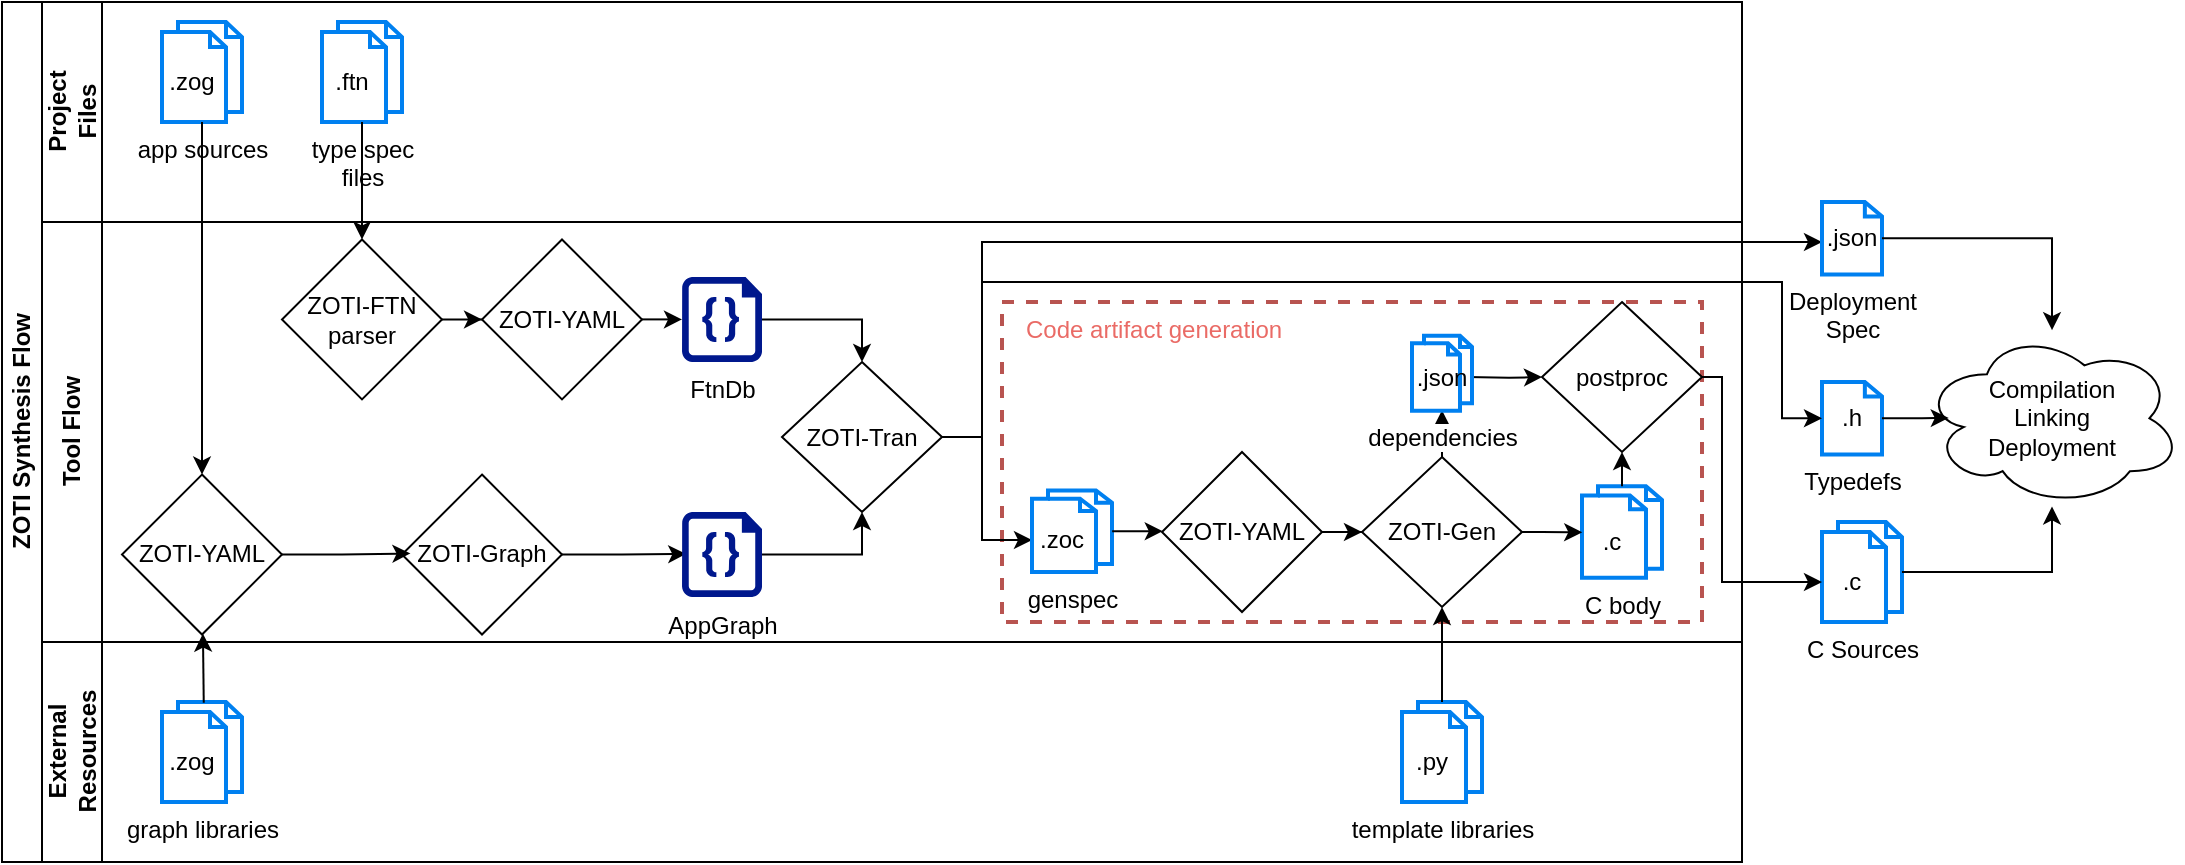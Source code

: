 <mxfile version="21.1.2" type="device" pages="2">
  <diagram id="prtHgNgQTEPvFCAcTncT" name="Page-1">
    <mxGraphModel dx="793" dy="1087" grid="1" gridSize="10" guides="1" tooltips="1" connect="1" arrows="1" fold="1" page="1" pageScale="1" pageWidth="827" pageHeight="1169" math="0" shadow="0">
      <root>
        <mxCell id="0" />
        <mxCell id="1" parent="0" />
        <mxCell id="dNxyNK7c78bLwvsdeMH5-19" value="ZOTI Synthesis Flow" style="swimlane;html=1;childLayout=stackLayout;resizeParent=1;resizeParentMax=0;horizontal=0;startSize=20;horizontalStack=0;" parent="1" vertex="1">
          <mxGeometry x="10" y="10" width="870" height="430" as="geometry" />
        </mxCell>
        <mxCell id="dNxyNK7c78bLwvsdeMH5-20" value="Project&lt;br&gt;Files" style="swimlane;html=1;startSize=30;horizontal=0;" parent="dNxyNK7c78bLwvsdeMH5-19" vertex="1">
          <mxGeometry x="20" width="850" height="110" as="geometry">
            <mxRectangle x="20" width="430" height="30" as="alternateBounds" />
          </mxGeometry>
        </mxCell>
        <mxCell id="8JhQtjsmq_hKnZak356e-7" value="" style="group" parent="dNxyNK7c78bLwvsdeMH5-20" vertex="1" connectable="0">
          <mxGeometry x="60" y="10" width="40" height="50" as="geometry" />
        </mxCell>
        <mxCell id="8JhQtjsmq_hKnZak356e-10" value="" style="group" parent="8JhQtjsmq_hKnZak356e-7" vertex="1" connectable="0">
          <mxGeometry width="40" height="50" as="geometry" />
        </mxCell>
        <mxCell id="8JhQtjsmq_hKnZak356e-5" value="app sources" style="html=1;verticalLabelPosition=bottom;align=center;labelBackgroundColor=#ffffff;verticalAlign=top;strokeWidth=2;strokeColor=#0080F0;shadow=0;dashed=0;shape=mxgraph.ios7.icons.documents;" parent="8JhQtjsmq_hKnZak356e-10" vertex="1">
          <mxGeometry width="40" height="50" as="geometry" />
        </mxCell>
        <mxCell id="8JhQtjsmq_hKnZak356e-6" value=".zog" style="text;html=1;strokeColor=none;fillColor=none;align=center;verticalAlign=middle;whiteSpace=wrap;rounded=0;" parent="8JhQtjsmq_hKnZak356e-10" vertex="1">
          <mxGeometry y="15" width="30" height="30" as="geometry" />
        </mxCell>
        <mxCell id="8JhQtjsmq_hKnZak356e-28" value="" style="group" parent="dNxyNK7c78bLwvsdeMH5-20" vertex="1" connectable="0">
          <mxGeometry x="140" y="10" width="40" height="50" as="geometry" />
        </mxCell>
        <mxCell id="8JhQtjsmq_hKnZak356e-29" value="" style="group" parent="8JhQtjsmq_hKnZak356e-28" vertex="1" connectable="0">
          <mxGeometry width="40" height="50" as="geometry" />
        </mxCell>
        <mxCell id="8JhQtjsmq_hKnZak356e-30" value="type spec&lt;br&gt;files" style="html=1;verticalLabelPosition=bottom;align=center;labelBackgroundColor=#ffffff;verticalAlign=top;strokeWidth=2;strokeColor=#0080F0;shadow=0;dashed=0;shape=mxgraph.ios7.icons.documents;" parent="8JhQtjsmq_hKnZak356e-29" vertex="1">
          <mxGeometry width="40" height="50" as="geometry" />
        </mxCell>
        <mxCell id="8JhQtjsmq_hKnZak356e-31" value=".ftn" style="text;html=1;strokeColor=none;fillColor=none;align=center;verticalAlign=middle;whiteSpace=wrap;rounded=0;" parent="8JhQtjsmq_hKnZak356e-29" vertex="1">
          <mxGeometry y="15" width="30" height="30" as="geometry" />
        </mxCell>
        <mxCell id="dNxyNK7c78bLwvsdeMH5-21" value="Tool Flow" style="swimlane;html=1;startSize=30;horizontal=0;" parent="dNxyNK7c78bLwvsdeMH5-19" vertex="1">
          <mxGeometry x="20" y="110" width="850" height="210" as="geometry" />
        </mxCell>
        <mxCell id="8JhQtjsmq_hKnZak356e-114" value="" style="rounded=0;whiteSpace=wrap;html=1;fillColor=none;strokeColor=#b85450;dashed=1;strokeWidth=2;" parent="dNxyNK7c78bLwvsdeMH5-21" vertex="1">
          <mxGeometry x="480" y="40" width="350" height="160" as="geometry" />
        </mxCell>
        <mxCell id="8JhQtjsmq_hKnZak356e-22" value="" style="edgeStyle=orthogonalEdgeStyle;rounded=0;orthogonalLoop=1;jettySize=auto;html=1;entryX=0.053;entryY=0.493;entryDx=0;entryDy=0;entryPerimeter=0;" parent="dNxyNK7c78bLwvsdeMH5-21" source="ebs-tWVnCiQXyDpTx4YO-1" target="8JhQtjsmq_hKnZak356e-23" edge="1">
          <mxGeometry relative="1" as="geometry">
            <mxPoint x="190" y="60" as="targetPoint" />
          </mxGeometry>
        </mxCell>
        <mxCell id="8JhQtjsmq_hKnZak356e-18" value="ZOTI-YAML" style="rhombus;whiteSpace=wrap;html=1;" parent="dNxyNK7c78bLwvsdeMH5-21" vertex="1">
          <mxGeometry x="40" y="126.28" width="80" height="80" as="geometry" />
        </mxCell>
        <mxCell id="8JhQtjsmq_hKnZak356e-47" style="edgeStyle=orthogonalEdgeStyle;rounded=0;orthogonalLoop=1;jettySize=auto;html=1;exitX=1;exitY=0.5;exitDx=0;exitDy=0;exitPerimeter=0;entryX=0.5;entryY=1;entryDx=0;entryDy=0;" parent="dNxyNK7c78bLwvsdeMH5-21" source="8JhQtjsmq_hKnZak356e-23" target="8JhQtjsmq_hKnZak356e-44" edge="1">
          <mxGeometry relative="1" as="geometry" />
        </mxCell>
        <mxCell id="8JhQtjsmq_hKnZak356e-23" value="AppGraph" style="sketch=0;aspect=fixed;pointerEvents=1;shadow=0;dashed=0;html=1;strokeColor=none;labelPosition=center;verticalLabelPosition=bottom;verticalAlign=top;align=center;fillColor=#00188D;shape=mxgraph.azure.code_file" parent="dNxyNK7c78bLwvsdeMH5-21" vertex="1">
          <mxGeometry x="320" y="145.0" width="40" height="42.55" as="geometry" />
        </mxCell>
        <mxCell id="8JhQtjsmq_hKnZak356e-35" value="" style="edgeStyle=orthogonalEdgeStyle;rounded=0;orthogonalLoop=1;jettySize=auto;html=1;" parent="dNxyNK7c78bLwvsdeMH5-21" source="8JhQtjsmq_hKnZak356e-32" target="8JhQtjsmq_hKnZak356e-34" edge="1">
          <mxGeometry relative="1" as="geometry" />
        </mxCell>
        <mxCell id="8JhQtjsmq_hKnZak356e-32" value="ZOTI-FTN&lt;br&gt;parser" style="rhombus;whiteSpace=wrap;html=1;" parent="dNxyNK7c78bLwvsdeMH5-21" vertex="1">
          <mxGeometry x="120" y="8.73" width="80" height="80" as="geometry" />
        </mxCell>
        <mxCell id="8JhQtjsmq_hKnZak356e-42" value="" style="edgeStyle=orthogonalEdgeStyle;rounded=0;orthogonalLoop=1;jettySize=auto;html=1;" parent="dNxyNK7c78bLwvsdeMH5-21" source="8JhQtjsmq_hKnZak356e-34" target="8JhQtjsmq_hKnZak356e-36" edge="1">
          <mxGeometry relative="1" as="geometry" />
        </mxCell>
        <mxCell id="8JhQtjsmq_hKnZak356e-34" value="ZOTI-YAML" style="rhombus;whiteSpace=wrap;html=1;" parent="dNxyNK7c78bLwvsdeMH5-21" vertex="1">
          <mxGeometry x="220" y="8.73" width="80" height="80" as="geometry" />
        </mxCell>
        <mxCell id="8JhQtjsmq_hKnZak356e-45" value="" style="edgeStyle=orthogonalEdgeStyle;rounded=0;orthogonalLoop=1;jettySize=auto;html=1;entryX=0.5;entryY=0;entryDx=0;entryDy=0;" parent="dNxyNK7c78bLwvsdeMH5-21" source="8JhQtjsmq_hKnZak356e-36" target="8JhQtjsmq_hKnZak356e-44" edge="1">
          <mxGeometry relative="1" as="geometry" />
        </mxCell>
        <mxCell id="8JhQtjsmq_hKnZak356e-36" value="FtnDb" style="sketch=0;aspect=fixed;pointerEvents=1;shadow=0;dashed=0;html=1;strokeColor=none;labelPosition=center;verticalLabelPosition=bottom;verticalAlign=top;align=center;fillColor=#00188D;shape=mxgraph.azure.code_file" parent="dNxyNK7c78bLwvsdeMH5-21" vertex="1">
          <mxGeometry x="320" y="27.45" width="40" height="42.55" as="geometry" />
        </mxCell>
        <mxCell id="8JhQtjsmq_hKnZak356e-86" style="edgeStyle=orthogonalEdgeStyle;rounded=0;orthogonalLoop=1;jettySize=auto;html=1;exitX=1;exitY=0.5;exitDx=0;exitDy=0;entryX=0;entryY=0.5;entryDx=0;entryDy=0;" parent="dNxyNK7c78bLwvsdeMH5-21" source="8JhQtjsmq_hKnZak356e-44" target="8JhQtjsmq_hKnZak356e-83" edge="1">
          <mxGeometry relative="1" as="geometry">
            <Array as="points">
              <mxPoint x="470" y="107" />
              <mxPoint x="470" y="159" />
              <mxPoint x="495" y="159" />
            </Array>
          </mxGeometry>
        </mxCell>
        <mxCell id="8JhQtjsmq_hKnZak356e-44" value="ZOTI-Tran" style="rhombus;whiteSpace=wrap;html=1;verticalAlign=middle;sketch=0;shadow=0;dashed=0;align=center;" parent="dNxyNK7c78bLwvsdeMH5-21" vertex="1">
          <mxGeometry x="370" y="70" width="80" height="75" as="geometry" />
        </mxCell>
        <mxCell id="ebs-tWVnCiQXyDpTx4YO-4" style="edgeStyle=orthogonalEdgeStyle;rounded=0;orthogonalLoop=1;jettySize=auto;html=1;exitX=0.5;exitY=0;exitDx=0;exitDy=0;" parent="dNxyNK7c78bLwvsdeMH5-21" source="8JhQtjsmq_hKnZak356e-65" edge="1">
          <mxGeometry relative="1" as="geometry">
            <mxPoint x="700" y="94.07" as="targetPoint" />
          </mxGeometry>
        </mxCell>
        <mxCell id="8JhQtjsmq_hKnZak356e-65" value="ZOTI-Gen" style="rhombus;whiteSpace=wrap;html=1;verticalAlign=middle;sketch=0;shadow=0;dashed=0;align=center;" parent="dNxyNK7c78bLwvsdeMH5-21" vertex="1">
          <mxGeometry x="660" y="117.5" width="80" height="75" as="geometry" />
        </mxCell>
        <mxCell id="8JhQtjsmq_hKnZak356e-80" value="" style="group" parent="dNxyNK7c78bLwvsdeMH5-21" vertex="1" connectable="0">
          <mxGeometry x="495" y="133.72" width="40" height="40.77" as="geometry" />
        </mxCell>
        <mxCell id="8JhQtjsmq_hKnZak356e-81" value="" style="group" parent="8JhQtjsmq_hKnZak356e-80" vertex="1" connectable="0">
          <mxGeometry y="0.536" width="40" height="40.77" as="geometry" />
        </mxCell>
        <mxCell id="8JhQtjsmq_hKnZak356e-82" value="genspec" style="html=1;verticalLabelPosition=bottom;align=center;labelBackgroundColor=#ffffff;verticalAlign=top;strokeWidth=2;strokeColor=#0080F0;shadow=0;dashed=0;shape=mxgraph.ios7.icons.documents;" parent="8JhQtjsmq_hKnZak356e-81" vertex="1">
          <mxGeometry width="40" height="40.77" as="geometry" />
        </mxCell>
        <mxCell id="8JhQtjsmq_hKnZak356e-83" value=".zoc" style="text;html=1;strokeColor=none;fillColor=none;align=center;verticalAlign=middle;whiteSpace=wrap;rounded=0;" parent="8JhQtjsmq_hKnZak356e-81" vertex="1">
          <mxGeometry y="12.231" width="30" height="24.462" as="geometry" />
        </mxCell>
        <mxCell id="8JhQtjsmq_hKnZak356e-87" value="" style="edgeStyle=orthogonalEdgeStyle;rounded=0;orthogonalLoop=1;jettySize=auto;html=1;exitX=1.002;exitY=0.5;exitDx=0;exitDy=0;exitPerimeter=0;" parent="dNxyNK7c78bLwvsdeMH5-21" source="8JhQtjsmq_hKnZak356e-82" target="8JhQtjsmq_hKnZak356e-115" edge="1">
          <mxGeometry relative="1" as="geometry">
            <Array as="points">
              <mxPoint x="540" y="155" />
              <mxPoint x="540" y="155" />
            </Array>
          </mxGeometry>
        </mxCell>
        <mxCell id="8JhQtjsmq_hKnZak356e-78" value="postproc" style="rhombus;whiteSpace=wrap;html=1;verticalAlign=middle;sketch=0;shadow=0;dashed=0;align=center;" parent="dNxyNK7c78bLwvsdeMH5-21" vertex="1">
          <mxGeometry x="750" y="40.0" width="80" height="75" as="geometry" />
        </mxCell>
        <mxCell id="8JhQtjsmq_hKnZak356e-79" value="" style="edgeStyle=orthogonalEdgeStyle;rounded=0;orthogonalLoop=1;jettySize=auto;html=1;" parent="dNxyNK7c78bLwvsdeMH5-21" target="8JhQtjsmq_hKnZak356e-78" edge="1">
          <mxGeometry relative="1" as="geometry">
            <mxPoint x="712.5" y="77.44" as="sourcePoint" />
          </mxGeometry>
        </mxCell>
        <mxCell id="8JhQtjsmq_hKnZak356e-116" value="" style="edgeStyle=orthogonalEdgeStyle;rounded=0;orthogonalLoop=1;jettySize=auto;html=1;" parent="dNxyNK7c78bLwvsdeMH5-21" source="8JhQtjsmq_hKnZak356e-115" target="8JhQtjsmq_hKnZak356e-65" edge="1">
          <mxGeometry relative="1" as="geometry" />
        </mxCell>
        <mxCell id="8JhQtjsmq_hKnZak356e-115" value="ZOTI-YAML" style="rhombus;whiteSpace=wrap;html=1;" parent="dNxyNK7c78bLwvsdeMH5-21" vertex="1">
          <mxGeometry x="560" y="115.0" width="80" height="80" as="geometry" />
        </mxCell>
        <mxCell id="8JhQtjsmq_hKnZak356e-131" value="Code artifact generation" style="text;html=1;strokeColor=none;fillColor=none;align=left;verticalAlign=middle;whiteSpace=wrap;rounded=0;fontColor=#EA6B66;" parent="dNxyNK7c78bLwvsdeMH5-21" vertex="1">
          <mxGeometry x="490" y="46.23" width="195" height="16.27" as="geometry" />
        </mxCell>
        <mxCell id="ebs-tWVnCiQXyDpTx4YO-1" value="ZOTI-Graph" style="rhombus;whiteSpace=wrap;html=1;" parent="dNxyNK7c78bLwvsdeMH5-21" vertex="1">
          <mxGeometry x="180" y="126.28" width="80" height="80" as="geometry" />
        </mxCell>
        <mxCell id="ebs-tWVnCiQXyDpTx4YO-2" value="" style="edgeStyle=orthogonalEdgeStyle;rounded=0;orthogonalLoop=1;jettySize=auto;html=1;entryX=0.053;entryY=0.493;entryDx=0;entryDy=0;entryPerimeter=0;" parent="dNxyNK7c78bLwvsdeMH5-21" source="8JhQtjsmq_hKnZak356e-18" target="ebs-tWVnCiQXyDpTx4YO-1" edge="1">
          <mxGeometry relative="1" as="geometry">
            <mxPoint x="150" y="286" as="sourcePoint" />
            <mxPoint x="352" y="286" as="targetPoint" />
          </mxGeometry>
        </mxCell>
        <mxCell id="ebs-tWVnCiQXyDpTx4YO-5" value="dependencies" style="html=1;verticalLabelPosition=bottom;align=center;labelBackgroundColor=#ffffff;verticalAlign=top;strokeWidth=2;strokeColor=#0080F0;shadow=0;dashed=0;shape=mxgraph.ios7.icons.documents;" parent="dNxyNK7c78bLwvsdeMH5-21" vertex="1">
          <mxGeometry x="685" y="56.87" width="30" height="37.5" as="geometry" />
        </mxCell>
        <mxCell id="8JhQtjsmq_hKnZak356e-101" value=".json" style="text;html=1;strokeColor=none;fillColor=none;align=center;verticalAlign=middle;whiteSpace=wrap;rounded=0;" parent="dNxyNK7c78bLwvsdeMH5-21" vertex="1">
          <mxGeometry x="685" y="62.5" width="30" height="30" as="geometry" />
        </mxCell>
        <mxCell id="dNxyNK7c78bLwvsdeMH5-22" value="External&lt;br&gt;Resources" style="swimlane;html=1;startSize=30;horizontal=0;" parent="dNxyNK7c78bLwvsdeMH5-19" vertex="1">
          <mxGeometry x="20" y="320" width="850" height="110" as="geometry" />
        </mxCell>
        <mxCell id="8JhQtjsmq_hKnZak356e-14" value="" style="group" parent="dNxyNK7c78bLwvsdeMH5-22" vertex="1" connectable="0">
          <mxGeometry x="60" y="50" width="40" height="50" as="geometry" />
        </mxCell>
        <mxCell id="8JhQtjsmq_hKnZak356e-43" value="" style="group" parent="8JhQtjsmq_hKnZak356e-14" vertex="1" connectable="0">
          <mxGeometry y="-20" width="40" height="50" as="geometry" />
        </mxCell>
        <mxCell id="8JhQtjsmq_hKnZak356e-15" value="graph libraries" style="html=1;verticalLabelPosition=bottom;align=center;labelBackgroundColor=#ffffff;verticalAlign=top;strokeWidth=2;strokeColor=#0080F0;shadow=0;dashed=0;shape=mxgraph.ios7.icons.documents;" parent="8JhQtjsmq_hKnZak356e-43" vertex="1">
          <mxGeometry width="40" height="50" as="geometry" />
        </mxCell>
        <mxCell id="8JhQtjsmq_hKnZak356e-16" value=".zog" style="text;html=1;strokeColor=none;fillColor=none;align=center;verticalAlign=middle;whiteSpace=wrap;rounded=0;" parent="8JhQtjsmq_hKnZak356e-43" vertex="1">
          <mxGeometry y="15" width="30" height="30" as="geometry" />
        </mxCell>
        <mxCell id="8JhQtjsmq_hKnZak356e-71" value="" style="group" parent="dNxyNK7c78bLwvsdeMH5-22" vertex="1" connectable="0">
          <mxGeometry x="680" y="30" width="40" height="50" as="geometry" />
        </mxCell>
        <mxCell id="8JhQtjsmq_hKnZak356e-72" value="" style="group" parent="8JhQtjsmq_hKnZak356e-71" vertex="1" connectable="0">
          <mxGeometry width="40" height="50" as="geometry" />
        </mxCell>
        <mxCell id="8JhQtjsmq_hKnZak356e-73" value="template libraries" style="html=1;verticalLabelPosition=bottom;align=center;labelBackgroundColor=#ffffff;verticalAlign=top;strokeWidth=2;strokeColor=#0080F0;shadow=0;dashed=0;shape=mxgraph.ios7.icons.documents;" parent="8JhQtjsmq_hKnZak356e-72" vertex="1">
          <mxGeometry width="40" height="50" as="geometry" />
        </mxCell>
        <mxCell id="8JhQtjsmq_hKnZak356e-74" value=".py" style="text;html=1;strokeColor=none;fillColor=none;align=center;verticalAlign=middle;whiteSpace=wrap;rounded=0;" parent="8JhQtjsmq_hKnZak356e-72" vertex="1">
          <mxGeometry y="15" width="30" height="30" as="geometry" />
        </mxCell>
        <mxCell id="8JhQtjsmq_hKnZak356e-19" value="" style="endArrow=classic;html=1;rounded=0;exitX=0.522;exitY=0.007;exitDx=0;exitDy=0;exitPerimeter=0;" parent="dNxyNK7c78bLwvsdeMH5-19" source="8JhQtjsmq_hKnZak356e-15" target="8JhQtjsmq_hKnZak356e-18" edge="1">
          <mxGeometry width="50" height="50" relative="1" as="geometry">
            <mxPoint x="80" y="240" as="sourcePoint" />
            <mxPoint x="130" y="190" as="targetPoint" />
          </mxGeometry>
        </mxCell>
        <mxCell id="8JhQtjsmq_hKnZak356e-20" value="" style="edgeStyle=orthogonalEdgeStyle;rounded=0;orthogonalLoop=1;jettySize=auto;html=1;" parent="dNxyNK7c78bLwvsdeMH5-19" source="8JhQtjsmq_hKnZak356e-5" target="8JhQtjsmq_hKnZak356e-18" edge="1">
          <mxGeometry relative="1" as="geometry" />
        </mxCell>
        <mxCell id="8JhQtjsmq_hKnZak356e-33" value="" style="edgeStyle=orthogonalEdgeStyle;rounded=0;orthogonalLoop=1;jettySize=auto;html=1;" parent="dNxyNK7c78bLwvsdeMH5-19" source="8JhQtjsmq_hKnZak356e-30" target="8JhQtjsmq_hKnZak356e-32" edge="1">
          <mxGeometry relative="1" as="geometry" />
        </mxCell>
        <mxCell id="8JhQtjsmq_hKnZak356e-75" value="" style="edgeStyle=orthogonalEdgeStyle;rounded=0;orthogonalLoop=1;jettySize=auto;html=1;" parent="dNxyNK7c78bLwvsdeMH5-19" source="8JhQtjsmq_hKnZak356e-73" target="8JhQtjsmq_hKnZak356e-65" edge="1">
          <mxGeometry relative="1" as="geometry" />
        </mxCell>
        <mxCell id="8JhQtjsmq_hKnZak356e-62" style="edgeStyle=orthogonalEdgeStyle;rounded=0;orthogonalLoop=1;jettySize=auto;html=1;exitX=1;exitY=0.5;exitDx=0;exitDy=0;" parent="1" source="8JhQtjsmq_hKnZak356e-44" target="8JhQtjsmq_hKnZak356e-100" edge="1">
          <mxGeometry relative="1" as="geometry">
            <Array as="points">
              <mxPoint x="500" y="228" />
              <mxPoint x="500" y="130" />
            </Array>
          </mxGeometry>
        </mxCell>
        <mxCell id="8JhQtjsmq_hKnZak356e-93" value="" style="group" parent="1" vertex="1" connectable="0">
          <mxGeometry x="800" y="248.72" width="40" height="45.77" as="geometry" />
        </mxCell>
        <mxCell id="8JhQtjsmq_hKnZak356e-94" value="" style="group" parent="8JhQtjsmq_hKnZak356e-93" vertex="1" connectable="0">
          <mxGeometry y="3.4" width="40" height="45.77" as="geometry" />
        </mxCell>
        <mxCell id="8JhQtjsmq_hKnZak356e-95" value="C body" style="html=1;verticalLabelPosition=bottom;align=center;labelBackgroundColor=#ffffff;verticalAlign=top;strokeWidth=2;strokeColor=#0080F0;shadow=0;dashed=0;shape=mxgraph.ios7.icons.documents;" parent="8JhQtjsmq_hKnZak356e-94" vertex="1">
          <mxGeometry width="40" height="45.77" as="geometry" />
        </mxCell>
        <mxCell id="8JhQtjsmq_hKnZak356e-96" value=".c" style="text;html=1;strokeColor=none;fillColor=none;align=center;verticalAlign=middle;whiteSpace=wrap;rounded=0;" parent="8JhQtjsmq_hKnZak356e-94" vertex="1">
          <mxGeometry y="13.731" width="30" height="27.462" as="geometry" />
        </mxCell>
        <mxCell id="8JhQtjsmq_hKnZak356e-98" value="" style="edgeStyle=orthogonalEdgeStyle;rounded=0;orthogonalLoop=1;jettySize=auto;html=1;entryX=0.5;entryY=1;entryDx=0;entryDy=0;" parent="1" source="8JhQtjsmq_hKnZak356e-95" target="8JhQtjsmq_hKnZak356e-78" edge="1">
          <mxGeometry relative="1" as="geometry">
            <Array as="points">
              <mxPoint x="820" y="250" />
              <mxPoint x="820" y="250" />
            </Array>
          </mxGeometry>
        </mxCell>
        <mxCell id="8JhQtjsmq_hKnZak356e-103" value="" style="group" parent="1" vertex="1" connectable="0">
          <mxGeometry x="920" y="200" width="30" height="36.28" as="geometry" />
        </mxCell>
        <mxCell id="8JhQtjsmq_hKnZak356e-99" value="Typedefs" style="html=1;verticalLabelPosition=bottom;align=center;labelBackgroundColor=#ffffff;verticalAlign=top;strokeWidth=2;strokeColor=#0080F0;shadow=0;dashed=0;shape=mxgraph.ios7.icons.document;" parent="8JhQtjsmq_hKnZak356e-103" vertex="1">
          <mxGeometry width="30" height="36.28" as="geometry" />
        </mxCell>
        <mxCell id="8JhQtjsmq_hKnZak356e-102" value=".h" style="text;html=1;strokeColor=none;fillColor=none;align=center;verticalAlign=middle;whiteSpace=wrap;rounded=0;" parent="8JhQtjsmq_hKnZak356e-103" vertex="1">
          <mxGeometry y="3.14" width="30" height="30.0" as="geometry" />
        </mxCell>
        <mxCell id="8JhQtjsmq_hKnZak356e-108" value="" style="group;fontStyle=1" parent="1" vertex="1" connectable="0">
          <mxGeometry x="920" y="270" width="40" height="50" as="geometry" />
        </mxCell>
        <mxCell id="8JhQtjsmq_hKnZak356e-109" value="" style="group" parent="8JhQtjsmq_hKnZak356e-108" vertex="1" connectable="0">
          <mxGeometry width="40" height="50" as="geometry" />
        </mxCell>
        <mxCell id="8JhQtjsmq_hKnZak356e-110" value="C Sources" style="html=1;verticalLabelPosition=bottom;align=center;labelBackgroundColor=#ffffff;verticalAlign=top;strokeWidth=2;strokeColor=#0080F0;shadow=0;dashed=0;shape=mxgraph.ios7.icons.documents;" parent="8JhQtjsmq_hKnZak356e-109" vertex="1">
          <mxGeometry width="40" height="50" as="geometry" />
        </mxCell>
        <mxCell id="8JhQtjsmq_hKnZak356e-111" value=".c" style="text;html=1;strokeColor=none;fillColor=none;align=center;verticalAlign=middle;whiteSpace=wrap;rounded=0;" parent="8JhQtjsmq_hKnZak356e-109" vertex="1">
          <mxGeometry y="15" width="30" height="30" as="geometry" />
        </mxCell>
        <mxCell id="8JhQtjsmq_hKnZak356e-112" style="edgeStyle=orthogonalEdgeStyle;rounded=0;orthogonalLoop=1;jettySize=auto;html=1;exitX=1;exitY=0.5;exitDx=0;exitDy=0;" parent="1" source="8JhQtjsmq_hKnZak356e-78" target="8JhQtjsmq_hKnZak356e-110" edge="1">
          <mxGeometry relative="1" as="geometry">
            <Array as="points">
              <mxPoint x="870" y="198" />
              <mxPoint x="870" y="300" />
            </Array>
          </mxGeometry>
        </mxCell>
        <mxCell id="8JhQtjsmq_hKnZak356e-113" style="edgeStyle=orthogonalEdgeStyle;rounded=0;orthogonalLoop=1;jettySize=auto;html=1;exitX=1;exitY=0.5;exitDx=0;exitDy=0;entryX=0;entryY=0.5;entryDx=0;entryDy=0;" parent="1" source="8JhQtjsmq_hKnZak356e-44" target="8JhQtjsmq_hKnZak356e-102" edge="1">
          <mxGeometry relative="1" as="geometry">
            <Array as="points">
              <mxPoint x="500" y="228" />
              <mxPoint x="500" y="150" />
              <mxPoint x="900" y="150" />
              <mxPoint x="900" y="218" />
            </Array>
          </mxGeometry>
        </mxCell>
        <mxCell id="8JhQtjsmq_hKnZak356e-118" value="" style="edgeStyle=orthogonalEdgeStyle;rounded=0;orthogonalLoop=1;jettySize=auto;html=1;entryX=0.004;entryY=0.338;entryDx=0;entryDy=0;entryPerimeter=0;" parent="1" source="8JhQtjsmq_hKnZak356e-65" target="8JhQtjsmq_hKnZak356e-96" edge="1">
          <mxGeometry relative="1" as="geometry">
            <Array as="points">
              <mxPoint x="780" y="275" />
              <mxPoint x="780" y="275" />
            </Array>
          </mxGeometry>
        </mxCell>
        <mxCell id="8JhQtjsmq_hKnZak356e-121" value="" style="group" parent="1" vertex="1" connectable="0">
          <mxGeometry x="920" y="110" width="30" height="36.28" as="geometry" />
        </mxCell>
        <mxCell id="8JhQtjsmq_hKnZak356e-59" value="Deployment&lt;br&gt;Spec" style="html=1;verticalLabelPosition=bottom;align=center;labelBackgroundColor=#ffffff;verticalAlign=top;strokeWidth=2;strokeColor=#0080F0;shadow=0;dashed=0;shape=mxgraph.ios7.icons.document;" parent="8JhQtjsmq_hKnZak356e-121" vertex="1">
          <mxGeometry width="30" height="36.28" as="geometry" />
        </mxCell>
        <mxCell id="8JhQtjsmq_hKnZak356e-100" value=".json" style="text;html=1;strokeColor=none;fillColor=none;align=center;verticalAlign=middle;whiteSpace=wrap;rounded=0;" parent="8JhQtjsmq_hKnZak356e-121" vertex="1">
          <mxGeometry y="3.14" width="30" height="30" as="geometry" />
        </mxCell>
        <mxCell id="8JhQtjsmq_hKnZak356e-125" value="Compilation&lt;br&gt;Linking&lt;br&gt;Deployment" style="ellipse;shape=cloud;whiteSpace=wrap;html=1;" parent="1" vertex="1">
          <mxGeometry x="970" y="174.07" width="130" height="88.14" as="geometry" />
        </mxCell>
        <mxCell id="8JhQtjsmq_hKnZak356e-126" value="" style="edgeStyle=orthogonalEdgeStyle;rounded=0;orthogonalLoop=1;jettySize=auto;html=1;" parent="1" source="8JhQtjsmq_hKnZak356e-100" target="8JhQtjsmq_hKnZak356e-125" edge="1">
          <mxGeometry relative="1" as="geometry" />
        </mxCell>
        <mxCell id="8JhQtjsmq_hKnZak356e-127" value="" style="edgeStyle=orthogonalEdgeStyle;rounded=0;orthogonalLoop=1;jettySize=auto;html=1;entryX=0.103;entryY=0.498;entryDx=0;entryDy=0;entryPerimeter=0;" parent="1" source="8JhQtjsmq_hKnZak356e-102" target="8JhQtjsmq_hKnZak356e-125" edge="1">
          <mxGeometry relative="1" as="geometry" />
        </mxCell>
        <mxCell id="8JhQtjsmq_hKnZak356e-130" value="" style="edgeStyle=orthogonalEdgeStyle;rounded=0;orthogonalLoop=1;jettySize=auto;html=1;" parent="1" source="8JhQtjsmq_hKnZak356e-110" target="8JhQtjsmq_hKnZak356e-125" edge="1">
          <mxGeometry relative="1" as="geometry" />
        </mxCell>
      </root>
    </mxGraphModel>
  </diagram>
  <diagram id="7Kcyx0Cad2ZCsybxyNOb" name="Page-2">
    <mxGraphModel dx="264" dy="362" grid="1" gridSize="10" guides="1" tooltips="1" connect="1" arrows="1" fold="1" page="1" pageScale="1" pageWidth="850" pageHeight="1100" math="0" shadow="0">
      <root>
        <mxCell id="0" />
        <mxCell id="1" parent="0" />
        <mxCell id="dRDLrgZyQowAOv4PKUXN-1" value="File(s)" style="html=1;verticalLabelPosition=bottom;align=center;labelBackgroundColor=#ffffff;verticalAlign=top;strokeWidth=2;strokeColor=#0080F0;shadow=0;dashed=0;shape=mxgraph.ios7.icons.documents;" vertex="1" parent="1">
          <mxGeometry x="17.22" y="10" width="32.05" height="40" as="geometry" />
        </mxCell>
        <mxCell id="XQMGvNzau4uiDRwTC6VA-2" value="Internal&lt;br&gt;Representation" style="sketch=0;aspect=fixed;pointerEvents=1;shadow=0;dashed=0;html=1;strokeColor=none;labelPosition=center;verticalLabelPosition=bottom;verticalAlign=top;align=center;fillColor=#00188D;shape=mxgraph.azure.code_file" vertex="1" parent="1">
          <mxGeometry x="103.9" y="10" width="37.6" height="40" as="geometry" />
        </mxCell>
        <mxCell id="XQMGvNzau4uiDRwTC6VA-3" value="Tool" style="rhombus;whiteSpace=wrap;html=1;verticalAlign=top;labelPosition=center;verticalLabelPosition=bottom;align=center;" vertex="1" parent="1">
          <mxGeometry x="200" y="5" width="46.5" height="50" as="geometry" />
        </mxCell>
      </root>
    </mxGraphModel>
  </diagram>
</mxfile>
